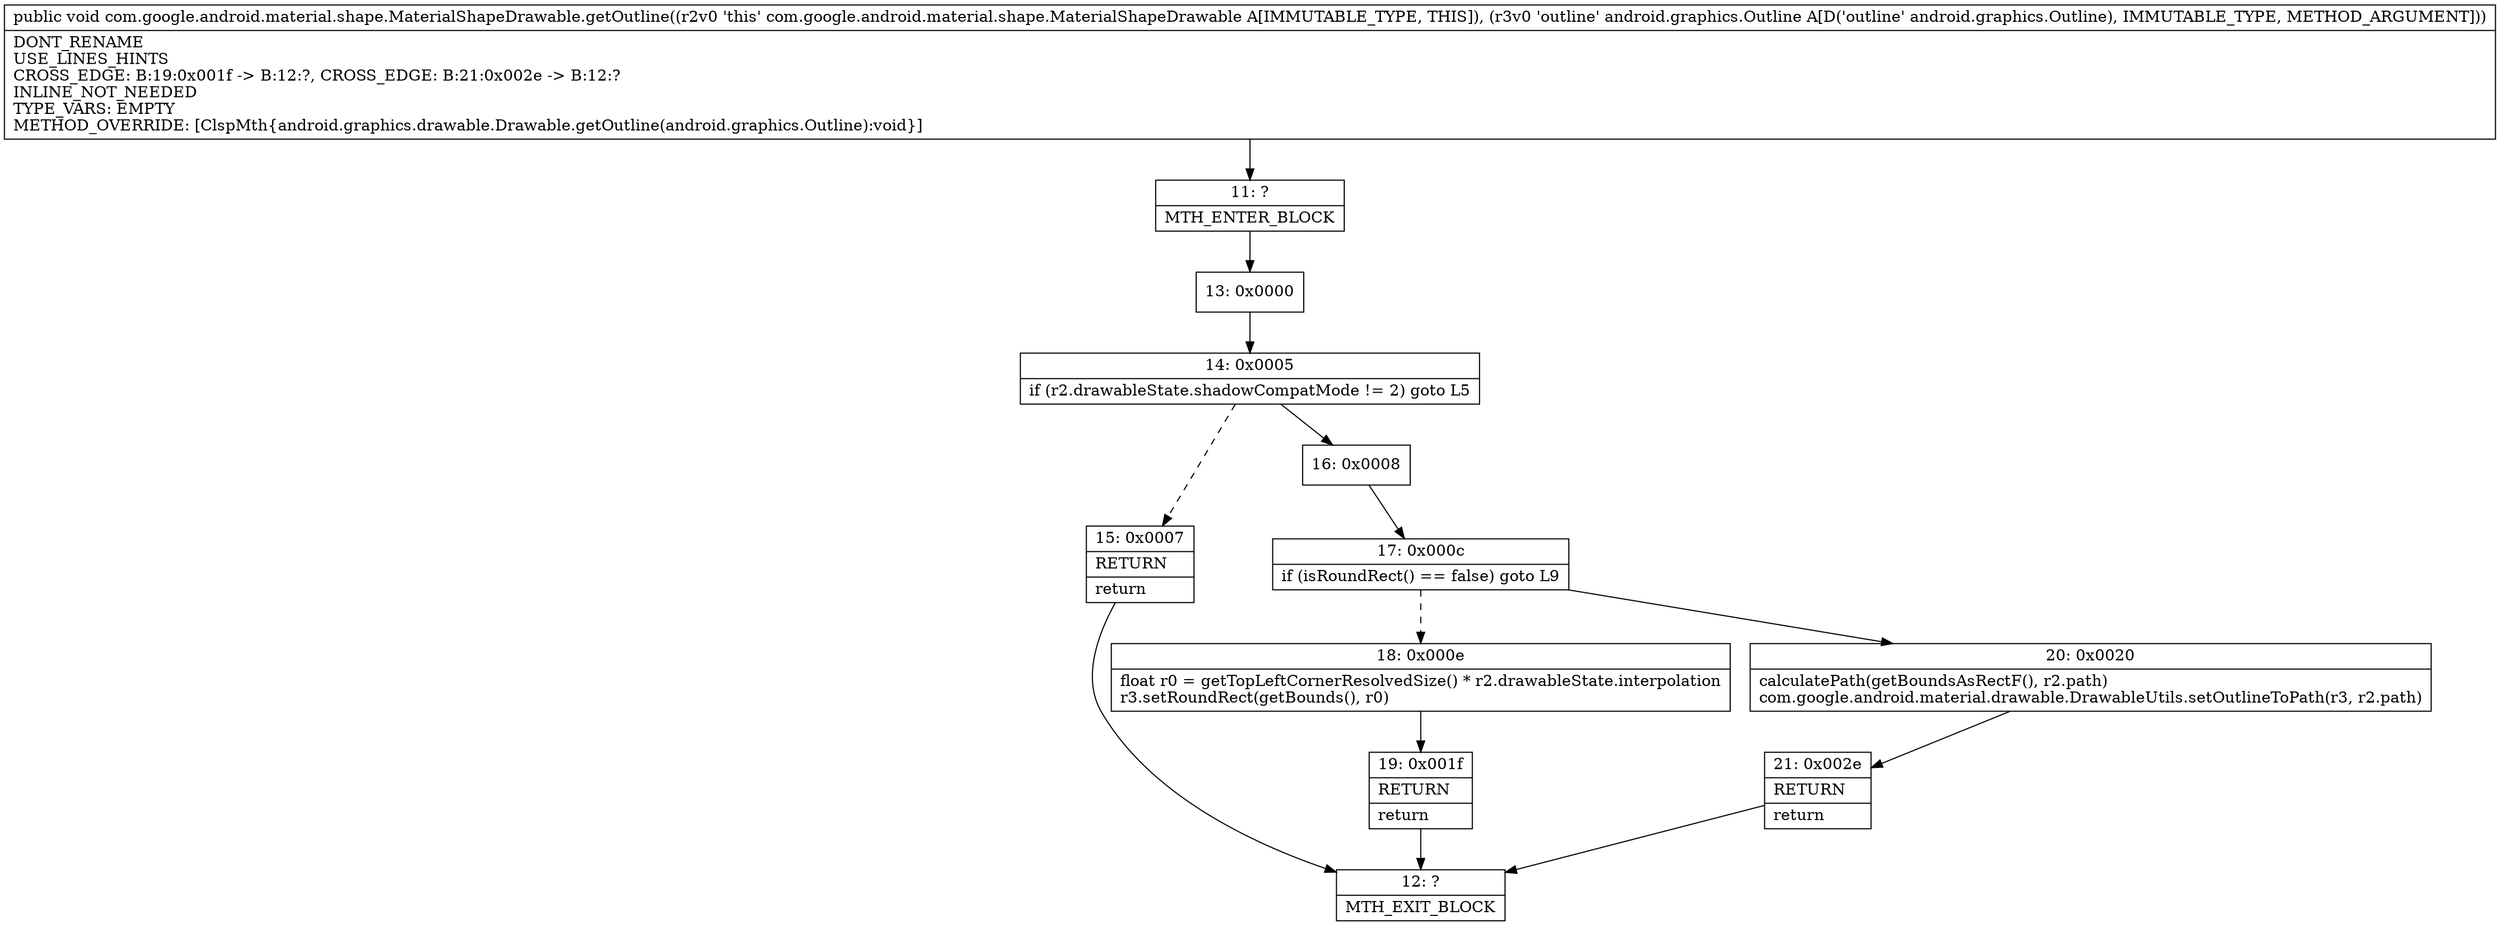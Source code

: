 digraph "CFG forcom.google.android.material.shape.MaterialShapeDrawable.getOutline(Landroid\/graphics\/Outline;)V" {
Node_11 [shape=record,label="{11\:\ ?|MTH_ENTER_BLOCK\l}"];
Node_13 [shape=record,label="{13\:\ 0x0000}"];
Node_14 [shape=record,label="{14\:\ 0x0005|if (r2.drawableState.shadowCompatMode != 2) goto L5\l}"];
Node_15 [shape=record,label="{15\:\ 0x0007|RETURN\l|return\l}"];
Node_12 [shape=record,label="{12\:\ ?|MTH_EXIT_BLOCK\l}"];
Node_16 [shape=record,label="{16\:\ 0x0008}"];
Node_17 [shape=record,label="{17\:\ 0x000c|if (isRoundRect() == false) goto L9\l}"];
Node_18 [shape=record,label="{18\:\ 0x000e|float r0 = getTopLeftCornerResolvedSize() * r2.drawableState.interpolation\lr3.setRoundRect(getBounds(), r0)\l}"];
Node_19 [shape=record,label="{19\:\ 0x001f|RETURN\l|return\l}"];
Node_20 [shape=record,label="{20\:\ 0x0020|calculatePath(getBoundsAsRectF(), r2.path)\lcom.google.android.material.drawable.DrawableUtils.setOutlineToPath(r3, r2.path)\l}"];
Node_21 [shape=record,label="{21\:\ 0x002e|RETURN\l|return\l}"];
MethodNode[shape=record,label="{public void com.google.android.material.shape.MaterialShapeDrawable.getOutline((r2v0 'this' com.google.android.material.shape.MaterialShapeDrawable A[IMMUTABLE_TYPE, THIS]), (r3v0 'outline' android.graphics.Outline A[D('outline' android.graphics.Outline), IMMUTABLE_TYPE, METHOD_ARGUMENT]))  | DONT_RENAME\lUSE_LINES_HINTS\lCROSS_EDGE: B:19:0x001f \-\> B:12:?, CROSS_EDGE: B:21:0x002e \-\> B:12:?\lINLINE_NOT_NEEDED\lTYPE_VARS: EMPTY\lMETHOD_OVERRIDE: [ClspMth\{android.graphics.drawable.Drawable.getOutline(android.graphics.Outline):void\}]\l}"];
MethodNode -> Node_11;Node_11 -> Node_13;
Node_13 -> Node_14;
Node_14 -> Node_15[style=dashed];
Node_14 -> Node_16;
Node_15 -> Node_12;
Node_16 -> Node_17;
Node_17 -> Node_18[style=dashed];
Node_17 -> Node_20;
Node_18 -> Node_19;
Node_19 -> Node_12;
Node_20 -> Node_21;
Node_21 -> Node_12;
}

